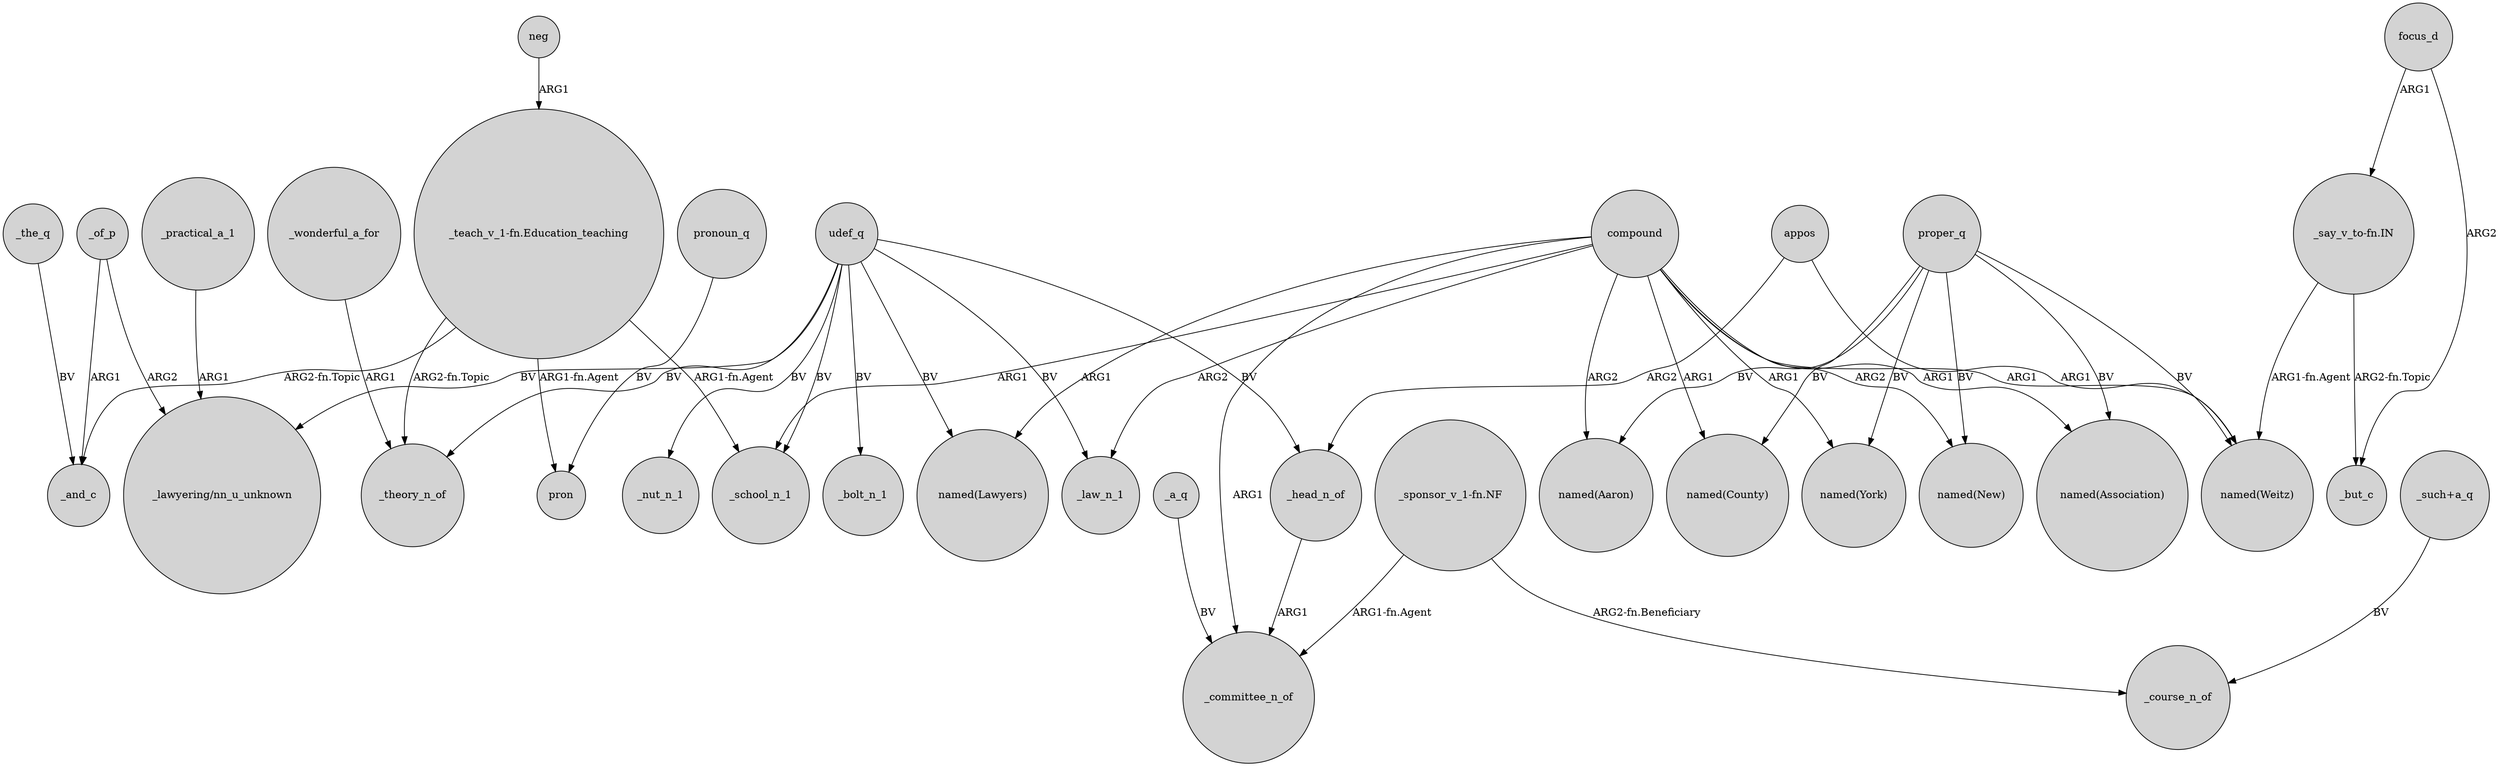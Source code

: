 digraph {
	node [shape=circle style=filled]
	neg -> "_teach_v_1-fn.Education_teaching" [label=ARG1]
	"_teach_v_1-fn.Education_teaching" -> _and_c [label="ARG2-fn.Topic"]
	_the_q -> _and_c [label=BV]
	proper_q -> "named(Weitz)" [label=BV]
	compound -> "named(New)" [label=ARG2]
	_head_n_of -> _committee_n_of [label=ARG1]
	proper_q -> "named(New)" [label=BV]
	compound -> _school_n_1 [label=ARG1]
	appos -> _head_n_of [label=ARG2]
	_a_q -> _committee_n_of [label=BV]
	udef_q -> _law_n_1 [label=BV]
	udef_q -> _bolt_n_1 [label=BV]
	compound -> "named(Lawyers)" [label=ARG1]
	focus_d -> _but_c [label=ARG2]
	udef_q -> "_lawyering/nn_u_unknown" [label=BV]
	"_say_v_to-fn.IN" -> _but_c [label="ARG2-fn.Topic"]
	udef_q -> "named(Lawyers)" [label=BV]
	_practical_a_1 -> "_lawyering/nn_u_unknown" [label=ARG1]
	pronoun_q -> pron [label=BV]
	"_sponsor_v_1-fn.NF" -> _course_n_of [label="ARG2-fn.Beneficiary"]
	compound -> "named(Aaron)" [label=ARG2]
	compound -> "named(York)" [label=ARG1]
	"_teach_v_1-fn.Education_teaching" -> _theory_n_of [label="ARG2-fn.Topic"]
	udef_q -> _head_n_of [label=BV]
	_of_p -> "_lawyering/nn_u_unknown" [label=ARG2]
	_of_p -> _and_c [label=ARG1]
	proper_q -> "named(Association)" [label=BV]
	"_teach_v_1-fn.Education_teaching" -> pron [label="ARG1-fn.Agent"]
	compound -> "named(Weitz)" [label=ARG1]
	appos -> "named(Weitz)" [label=ARG1]
	"_teach_v_1-fn.Education_teaching" -> _school_n_1 [label="ARG1-fn.Agent"]
	compound -> _law_n_1 [label=ARG2]
	"_say_v_to-fn.IN" -> "named(Weitz)" [label="ARG1-fn.Agent"]
	udef_q -> _theory_n_of [label=BV]
	compound -> _committee_n_of [label=ARG1]
	proper_q -> "named(Aaron)" [label=BV]
	compound -> "named(Association)" [label=ARG1]
	"_sponsor_v_1-fn.NF" -> _committee_n_of [label="ARG1-fn.Agent"]
	udef_q -> _school_n_1 [label=BV]
	proper_q -> "named(York)" [label=BV]
	udef_q -> _nut_n_1 [label=BV]
	compound -> "named(County)" [label=ARG1]
	proper_q -> "named(County)" [label=BV]
	_wonderful_a_for -> _theory_n_of [label=ARG1]
	focus_d -> "_say_v_to-fn.IN" [label=ARG1]
	"_such+a_q" -> _course_n_of [label=BV]
}
